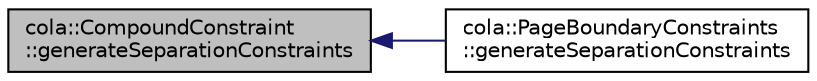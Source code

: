 digraph "cola::CompoundConstraint::generateSeparationConstraints"
{
  edge [fontname="Helvetica",fontsize="10",labelfontname="Helvetica",labelfontsize="10"];
  node [fontname="Helvetica",fontsize="10",shape=record];
  rankdir="LR";
  Node1 [label="cola::CompoundConstraint\l::generateSeparationConstraints",height=0.2,width=0.4,color="black", fillcolor="grey75", style="filled", fontcolor="black"];
  Node1 -> Node2 [dir="back",color="midnightblue",fontsize="10",style="solid",fontname="Helvetica"];
  Node2 [label="cola::PageBoundaryConstraints\l::generateSeparationConstraints",height=0.2,width=0.4,color="black", fillcolor="white", style="filled",URL="$classcola_1_1PageBoundaryConstraints.html#a03d4ae32fb018a7c8fa3dc62d34beb42",tooltip="Implemented by the compound constraint to generate the low-level separation constraints in the given ..."];
}
